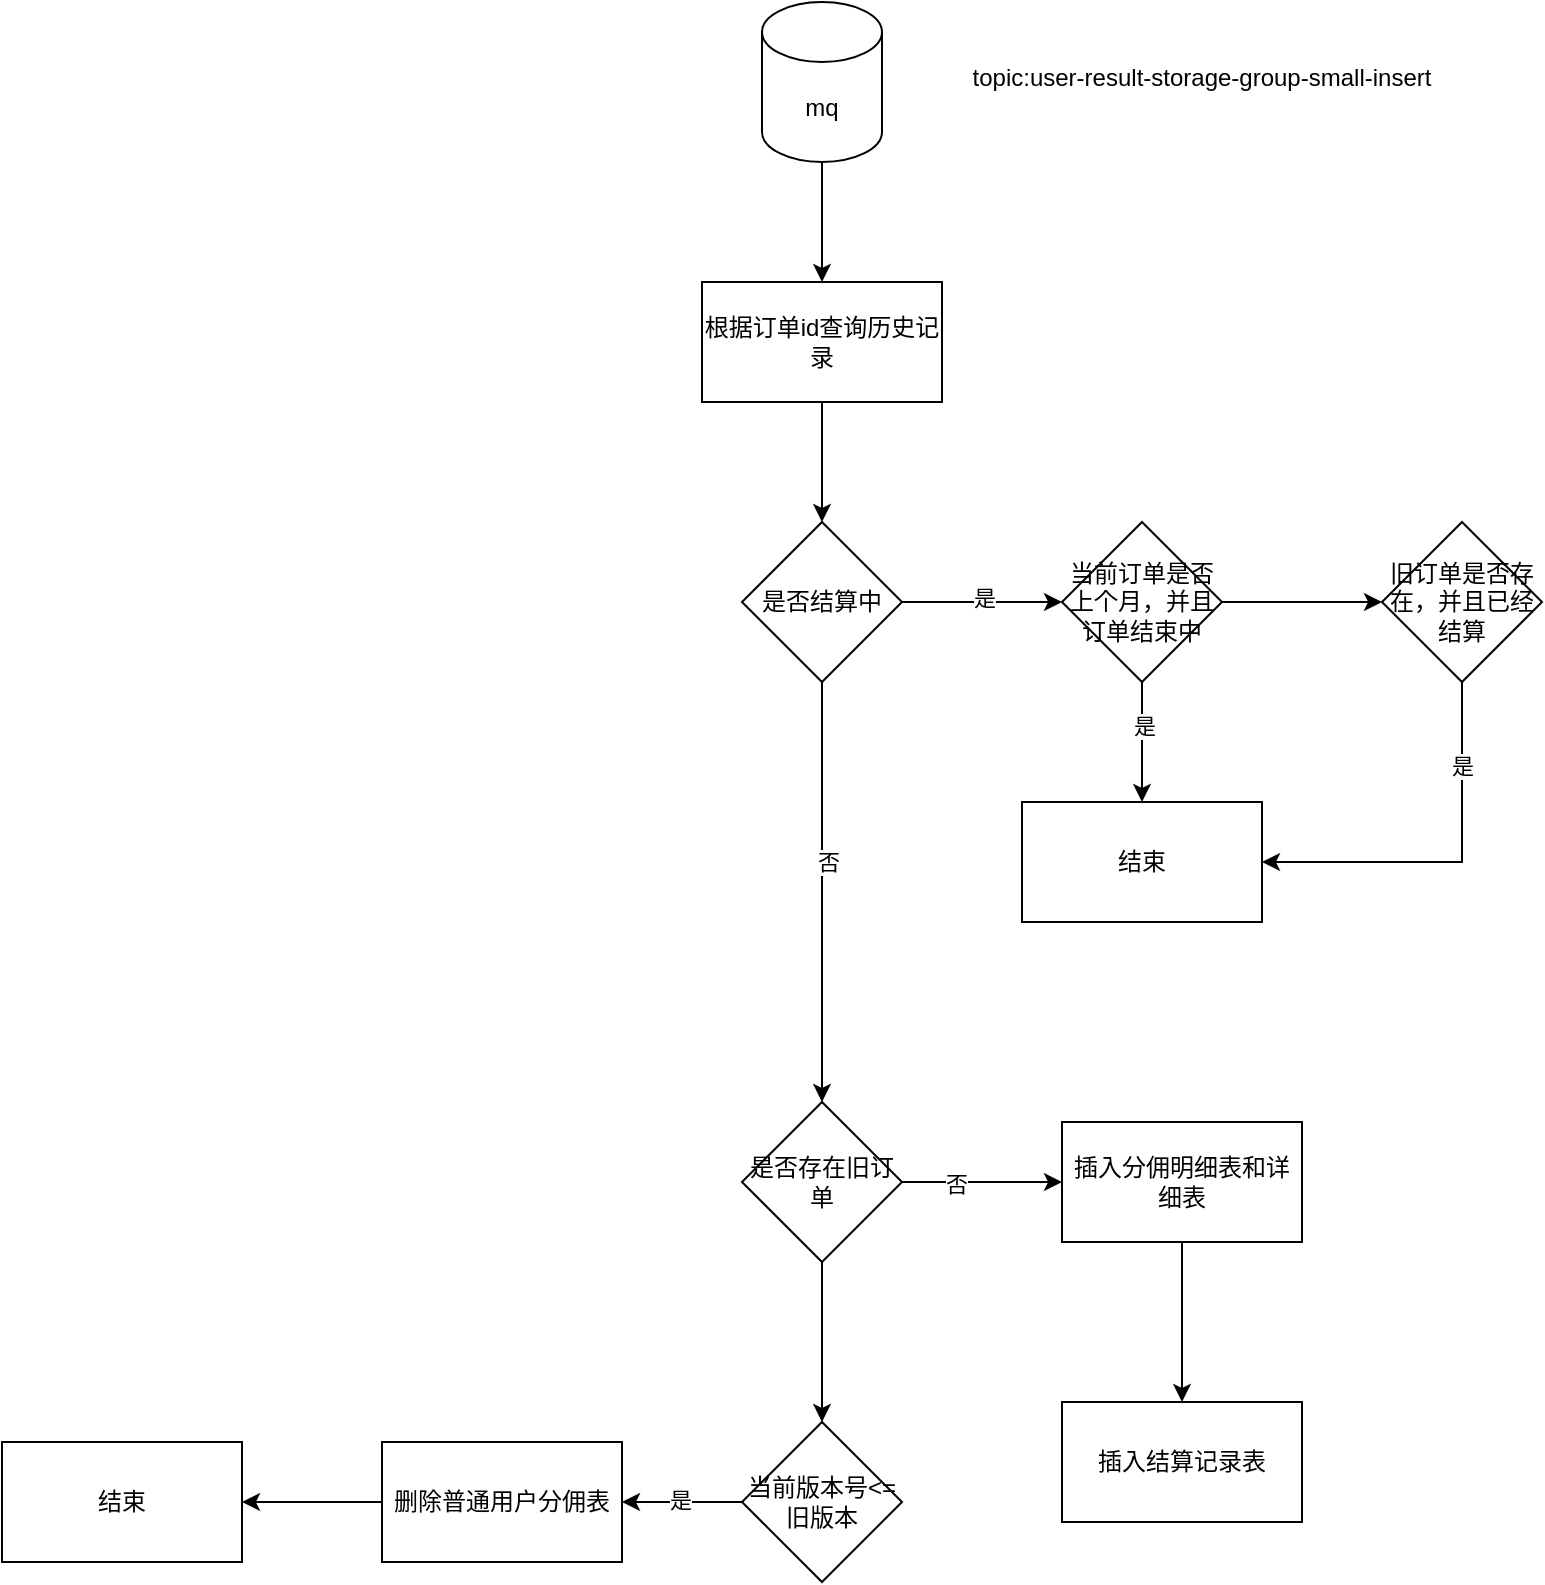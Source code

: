 <mxfile version="23.1.7" type="github">
  <diagram name="第 1 页" id="569bImrFtCmJBjjnHlKT">
    <mxGraphModel dx="1853" dy="663" grid="1" gridSize="10" guides="1" tooltips="1" connect="1" arrows="1" fold="1" page="1" pageScale="1" pageWidth="827" pageHeight="1169" math="0" shadow="0">
      <root>
        <mxCell id="0" />
        <mxCell id="1" parent="0" />
        <mxCell id="u6fZPPmUXq0ZJrEqWwSW-4" value="" style="edgeStyle=orthogonalEdgeStyle;rounded=0;orthogonalLoop=1;jettySize=auto;html=1;" edge="1" parent="1" source="u6fZPPmUXq0ZJrEqWwSW-1" target="u6fZPPmUXq0ZJrEqWwSW-3">
          <mxGeometry relative="1" as="geometry" />
        </mxCell>
        <mxCell id="u6fZPPmUXq0ZJrEqWwSW-1" value="mq" style="shape=cylinder3;whiteSpace=wrap;html=1;boundedLbl=1;backgroundOutline=1;size=15;" vertex="1" parent="1">
          <mxGeometry x="370" y="80" width="60" height="80" as="geometry" />
        </mxCell>
        <mxCell id="u6fZPPmUXq0ZJrEqWwSW-2" value="topic:user-result-storage-group-small-insert" style="text;html=1;align=center;verticalAlign=middle;whiteSpace=wrap;rounded=0;" vertex="1" parent="1">
          <mxGeometry x="470" y="105" width="240" height="25" as="geometry" />
        </mxCell>
        <mxCell id="u6fZPPmUXq0ZJrEqWwSW-6" value="" style="edgeStyle=orthogonalEdgeStyle;rounded=0;orthogonalLoop=1;jettySize=auto;html=1;" edge="1" parent="1" source="u6fZPPmUXq0ZJrEqWwSW-3" target="u6fZPPmUXq0ZJrEqWwSW-5">
          <mxGeometry relative="1" as="geometry" />
        </mxCell>
        <mxCell id="u6fZPPmUXq0ZJrEqWwSW-3" value="根据订单id查询历史记录" style="whiteSpace=wrap;html=1;" vertex="1" parent="1">
          <mxGeometry x="340" y="220" width="120" height="60" as="geometry" />
        </mxCell>
        <mxCell id="u6fZPPmUXq0ZJrEqWwSW-12" value="" style="edgeStyle=orthogonalEdgeStyle;rounded=0;orthogonalLoop=1;jettySize=auto;html=1;" edge="1" parent="1" source="u6fZPPmUXq0ZJrEqWwSW-5" target="u6fZPPmUXq0ZJrEqWwSW-11">
          <mxGeometry relative="1" as="geometry" />
        </mxCell>
        <mxCell id="u6fZPPmUXq0ZJrEqWwSW-18" value="是" style="edgeLabel;html=1;align=center;verticalAlign=middle;resizable=0;points=[];" vertex="1" connectable="0" parent="u6fZPPmUXq0ZJrEqWwSW-12">
          <mxGeometry x="0.025" y="2" relative="1" as="geometry">
            <mxPoint as="offset" />
          </mxGeometry>
        </mxCell>
        <mxCell id="u6fZPPmUXq0ZJrEqWwSW-24" value="" style="edgeStyle=orthogonalEdgeStyle;rounded=0;orthogonalLoop=1;jettySize=auto;html=1;" edge="1" parent="1" source="u6fZPPmUXq0ZJrEqWwSW-5" target="u6fZPPmUXq0ZJrEqWwSW-23">
          <mxGeometry relative="1" as="geometry" />
        </mxCell>
        <mxCell id="u6fZPPmUXq0ZJrEqWwSW-25" value="否" style="edgeLabel;html=1;align=center;verticalAlign=middle;resizable=0;points=[];" vertex="1" connectable="0" parent="u6fZPPmUXq0ZJrEqWwSW-24">
          <mxGeometry x="-0.143" y="3" relative="1" as="geometry">
            <mxPoint as="offset" />
          </mxGeometry>
        </mxCell>
        <mxCell id="u6fZPPmUXq0ZJrEqWwSW-5" value="是否结算中" style="rhombus;whiteSpace=wrap;html=1;" vertex="1" parent="1">
          <mxGeometry x="360" y="340" width="80" height="80" as="geometry" />
        </mxCell>
        <mxCell id="u6fZPPmUXq0ZJrEqWwSW-16" value="" style="edgeStyle=orthogonalEdgeStyle;rounded=0;orthogonalLoop=1;jettySize=auto;html=1;" edge="1" parent="1" source="u6fZPPmUXq0ZJrEqWwSW-11" target="u6fZPPmUXq0ZJrEqWwSW-15">
          <mxGeometry relative="1" as="geometry" />
        </mxCell>
        <mxCell id="u6fZPPmUXq0ZJrEqWwSW-17" value="是" style="edgeLabel;html=1;align=center;verticalAlign=middle;resizable=0;points=[];" vertex="1" connectable="0" parent="u6fZPPmUXq0ZJrEqWwSW-16">
          <mxGeometry x="-0.267" y="1" relative="1" as="geometry">
            <mxPoint as="offset" />
          </mxGeometry>
        </mxCell>
        <mxCell id="u6fZPPmUXq0ZJrEqWwSW-20" value="" style="edgeStyle=orthogonalEdgeStyle;rounded=0;orthogonalLoop=1;jettySize=auto;html=1;" edge="1" parent="1" source="u6fZPPmUXq0ZJrEqWwSW-11" target="u6fZPPmUXq0ZJrEqWwSW-19">
          <mxGeometry relative="1" as="geometry" />
        </mxCell>
        <mxCell id="u6fZPPmUXq0ZJrEqWwSW-11" value="当前订单是否上个月，并且订单结束中" style="rhombus;whiteSpace=wrap;html=1;" vertex="1" parent="1">
          <mxGeometry x="520" y="340" width="80" height="80" as="geometry" />
        </mxCell>
        <mxCell id="u6fZPPmUXq0ZJrEqWwSW-15" value="结束" style="whiteSpace=wrap;html=1;" vertex="1" parent="1">
          <mxGeometry x="500" y="480" width="120" height="60" as="geometry" />
        </mxCell>
        <mxCell id="u6fZPPmUXq0ZJrEqWwSW-21" style="edgeStyle=orthogonalEdgeStyle;rounded=0;orthogonalLoop=1;jettySize=auto;html=1;exitX=0.5;exitY=1;exitDx=0;exitDy=0;entryX=1;entryY=0.5;entryDx=0;entryDy=0;" edge="1" parent="1" source="u6fZPPmUXq0ZJrEqWwSW-19" target="u6fZPPmUXq0ZJrEqWwSW-15">
          <mxGeometry relative="1" as="geometry" />
        </mxCell>
        <mxCell id="u6fZPPmUXq0ZJrEqWwSW-22" value="是" style="edgeLabel;html=1;align=center;verticalAlign=middle;resizable=0;points=[];" vertex="1" connectable="0" parent="u6fZPPmUXq0ZJrEqWwSW-21">
          <mxGeometry x="-0.558" relative="1" as="geometry">
            <mxPoint as="offset" />
          </mxGeometry>
        </mxCell>
        <mxCell id="u6fZPPmUXq0ZJrEqWwSW-19" value="旧订单是否存在，并且已经结算" style="rhombus;whiteSpace=wrap;html=1;" vertex="1" parent="1">
          <mxGeometry x="680" y="340" width="80" height="80" as="geometry" />
        </mxCell>
        <mxCell id="u6fZPPmUXq0ZJrEqWwSW-27" value="" style="edgeStyle=orthogonalEdgeStyle;rounded=0;orthogonalLoop=1;jettySize=auto;html=1;" edge="1" parent="1" source="u6fZPPmUXq0ZJrEqWwSW-23" target="u6fZPPmUXq0ZJrEqWwSW-26">
          <mxGeometry relative="1" as="geometry" />
        </mxCell>
        <mxCell id="u6fZPPmUXq0ZJrEqWwSW-30" value="否" style="edgeLabel;html=1;align=center;verticalAlign=middle;resizable=0;points=[];" vertex="1" connectable="0" parent="u6fZPPmUXq0ZJrEqWwSW-27">
          <mxGeometry x="-0.325" y="-1" relative="1" as="geometry">
            <mxPoint as="offset" />
          </mxGeometry>
        </mxCell>
        <mxCell id="u6fZPPmUXq0ZJrEqWwSW-32" value="" style="edgeStyle=orthogonalEdgeStyle;rounded=0;orthogonalLoop=1;jettySize=auto;html=1;" edge="1" parent="1" source="u6fZPPmUXq0ZJrEqWwSW-23" target="u6fZPPmUXq0ZJrEqWwSW-31">
          <mxGeometry relative="1" as="geometry" />
        </mxCell>
        <mxCell id="u6fZPPmUXq0ZJrEqWwSW-23" value="是否存在旧订单" style="rhombus;whiteSpace=wrap;html=1;" vertex="1" parent="1">
          <mxGeometry x="360" y="630" width="80" height="80" as="geometry" />
        </mxCell>
        <mxCell id="u6fZPPmUXq0ZJrEqWwSW-29" value="" style="edgeStyle=orthogonalEdgeStyle;rounded=0;orthogonalLoop=1;jettySize=auto;html=1;" edge="1" parent="1" source="u6fZPPmUXq0ZJrEqWwSW-26" target="u6fZPPmUXq0ZJrEqWwSW-28">
          <mxGeometry relative="1" as="geometry" />
        </mxCell>
        <mxCell id="u6fZPPmUXq0ZJrEqWwSW-26" value="插入分佣明细表和详细表" style="whiteSpace=wrap;html=1;" vertex="1" parent="1">
          <mxGeometry x="520" y="640" width="120" height="60" as="geometry" />
        </mxCell>
        <mxCell id="u6fZPPmUXq0ZJrEqWwSW-28" value="插入结算记录表" style="whiteSpace=wrap;html=1;" vertex="1" parent="1">
          <mxGeometry x="520" y="780" width="120" height="60" as="geometry" />
        </mxCell>
        <mxCell id="u6fZPPmUXq0ZJrEqWwSW-34" value="" style="edgeStyle=orthogonalEdgeStyle;rounded=0;orthogonalLoop=1;jettySize=auto;html=1;" edge="1" parent="1" source="u6fZPPmUXq0ZJrEqWwSW-31" target="u6fZPPmUXq0ZJrEqWwSW-33">
          <mxGeometry relative="1" as="geometry" />
        </mxCell>
        <mxCell id="u6fZPPmUXq0ZJrEqWwSW-35" value="是" style="edgeLabel;html=1;align=center;verticalAlign=middle;resizable=0;points=[];" vertex="1" connectable="0" parent="u6fZPPmUXq0ZJrEqWwSW-34">
          <mxGeometry x="0.033" y="-1" relative="1" as="geometry">
            <mxPoint as="offset" />
          </mxGeometry>
        </mxCell>
        <mxCell id="u6fZPPmUXq0ZJrEqWwSW-31" value="当前版本号&amp;lt;=旧版本" style="rhombus;whiteSpace=wrap;html=1;" vertex="1" parent="1">
          <mxGeometry x="360" y="790" width="80" height="80" as="geometry" />
        </mxCell>
        <mxCell id="u6fZPPmUXq0ZJrEqWwSW-37" value="" style="edgeStyle=orthogonalEdgeStyle;rounded=0;orthogonalLoop=1;jettySize=auto;html=1;" edge="1" parent="1" source="u6fZPPmUXq0ZJrEqWwSW-33" target="u6fZPPmUXq0ZJrEqWwSW-36">
          <mxGeometry relative="1" as="geometry" />
        </mxCell>
        <mxCell id="u6fZPPmUXq0ZJrEqWwSW-33" value="删除普通用户分佣表" style="whiteSpace=wrap;html=1;" vertex="1" parent="1">
          <mxGeometry x="180" y="800" width="120" height="60" as="geometry" />
        </mxCell>
        <mxCell id="u6fZPPmUXq0ZJrEqWwSW-36" value="结束" style="whiteSpace=wrap;html=1;" vertex="1" parent="1">
          <mxGeometry x="-10" y="800" width="120" height="60" as="geometry" />
        </mxCell>
      </root>
    </mxGraphModel>
  </diagram>
</mxfile>

